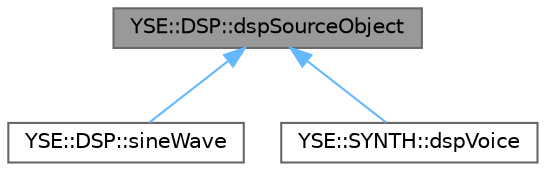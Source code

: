 digraph "YSE::DSP::dspSourceObject"
{
 // LATEX_PDF_SIZE
  bgcolor="transparent";
  edge [fontname=Helvetica,fontsize=10,labelfontname=Helvetica,labelfontsize=10];
  node [fontname=Helvetica,fontsize=10,shape=box,height=0.2,width=0.4];
  Node1 [id="Node000001",label="YSE::DSP::dspSourceObject",height=0.2,width=0.4,color="gray40", fillcolor="grey60", style="filled", fontcolor="black",tooltip=" "];
  Node1 -> Node2 [id="edge1_Node000001_Node000002",dir="back",color="steelblue1",style="solid",tooltip=" "];
  Node2 [id="Node000002",label="YSE::DSP::sineWave",height=0.2,width=0.4,color="gray40", fillcolor="white", style="filled",URL="$class_y_s_e_1_1_d_s_p_1_1sine_wave.html",tooltip=" "];
  Node1 -> Node3 [id="edge2_Node000001_Node000003",dir="back",color="steelblue1",style="solid",tooltip=" "];
  Node3 [id="Node000003",label="YSE::SYNTH::dspVoice",height=0.2,width=0.4,color="gray40", fillcolor="white", style="filled",URL="$class_y_s_e_1_1_s_y_n_t_h_1_1dsp_voice.html",tooltip=" "];
}
